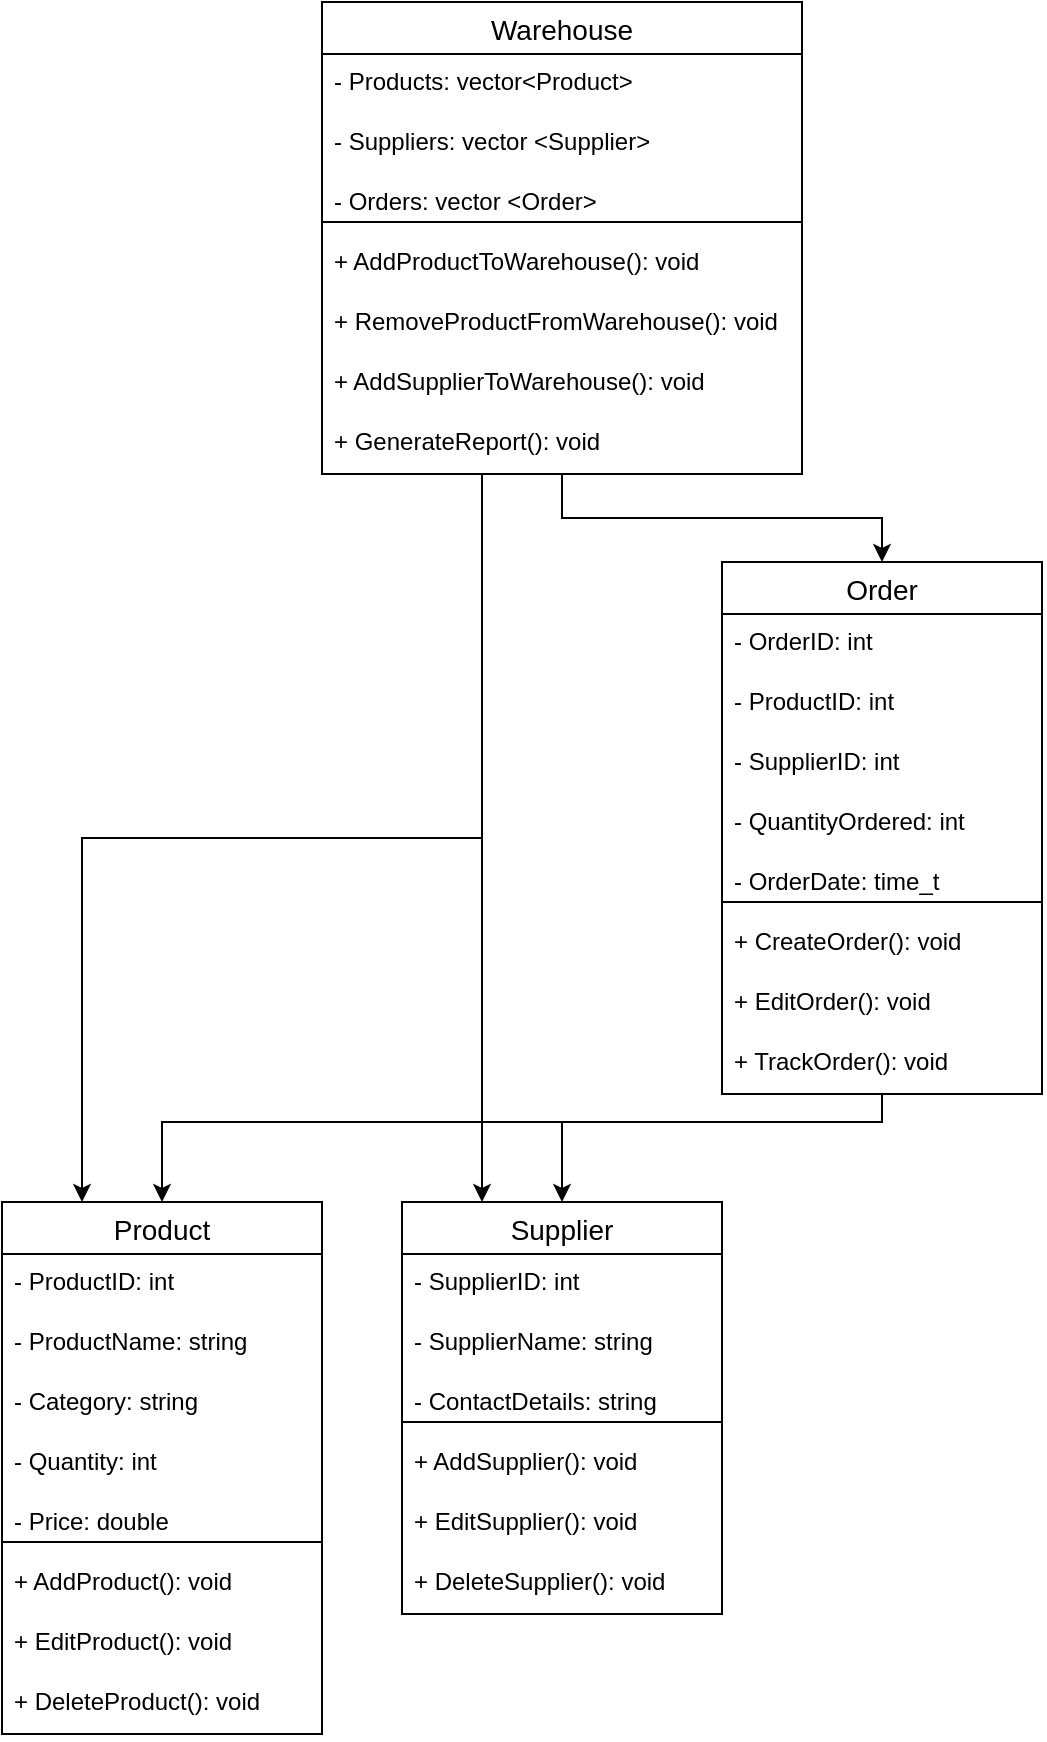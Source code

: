 <mxfile version="20.7.4" type="device"><diagram id="GMoC5B1jw87dx6o0A5ui" name="Страница 1"><mxGraphModel dx="1050" dy="629" grid="1" gridSize="10" guides="1" tooltips="1" connect="1" arrows="1" fold="1" page="1" pageScale="1" pageWidth="827" pageHeight="1169" math="0" shadow="0"><root><mxCell id="0"/><mxCell id="1" parent="0"/><mxCell id="QtZSUYQggMpRotpKtuKT-14" value="Product" style="swimlane;fontStyle=0;childLayout=stackLayout;horizontal=1;startSize=26;horizontalStack=0;resizeParent=1;resizeParentMax=0;resizeLast=0;collapsible=1;marginBottom=0;align=center;fontSize=14;" vertex="1" parent="1"><mxGeometry x="160" y="680" width="160" height="266" as="geometry"/></mxCell><mxCell id="QtZSUYQggMpRotpKtuKT-15" value="- ProductID: int" style="text;strokeColor=none;fillColor=none;spacingLeft=4;spacingRight=4;overflow=hidden;rotatable=0;points=[[0,0.5],[1,0.5]];portConstraint=eastwest;fontSize=12;" vertex="1" parent="QtZSUYQggMpRotpKtuKT-14"><mxGeometry y="26" width="160" height="30" as="geometry"/></mxCell><mxCell id="QtZSUYQggMpRotpKtuKT-16" value="- ProductName: string" style="text;strokeColor=none;fillColor=none;spacingLeft=4;spacingRight=4;overflow=hidden;rotatable=0;points=[[0,0.5],[1,0.5]];portConstraint=eastwest;fontSize=12;" vertex="1" parent="QtZSUYQggMpRotpKtuKT-14"><mxGeometry y="56" width="160" height="30" as="geometry"/></mxCell><mxCell id="QtZSUYQggMpRotpKtuKT-17" value="- Category: string" style="text;strokeColor=none;fillColor=none;spacingLeft=4;spacingRight=4;overflow=hidden;rotatable=0;points=[[0,0.5],[1,0.5]];portConstraint=eastwest;fontSize=12;" vertex="1" parent="QtZSUYQggMpRotpKtuKT-14"><mxGeometry y="86" width="160" height="30" as="geometry"/></mxCell><mxCell id="QtZSUYQggMpRotpKtuKT-30" value="- Quantity: int" style="text;strokeColor=none;fillColor=none;spacingLeft=4;spacingRight=4;overflow=hidden;rotatable=0;points=[[0,0.5],[1,0.5]];portConstraint=eastwest;fontSize=12;" vertex="1" parent="QtZSUYQggMpRotpKtuKT-14"><mxGeometry y="116" width="160" height="30" as="geometry"/></mxCell><mxCell id="QtZSUYQggMpRotpKtuKT-31" value="- Price: double" style="text;strokeColor=none;fillColor=none;spacingLeft=4;spacingRight=4;overflow=hidden;rotatable=0;points=[[0,0.5],[1,0.5]];portConstraint=eastwest;fontSize=12;" vertex="1" parent="QtZSUYQggMpRotpKtuKT-14"><mxGeometry y="146" width="160" height="30" as="geometry"/></mxCell><mxCell id="QtZSUYQggMpRotpKtuKT-44" value="" style="endArrow=none;html=1;rounded=0;" edge="1" parent="QtZSUYQggMpRotpKtuKT-14"><mxGeometry relative="1" as="geometry"><mxPoint y="170" as="sourcePoint"/><mxPoint x="160" y="170" as="targetPoint"/></mxGeometry></mxCell><mxCell id="QtZSUYQggMpRotpKtuKT-32" value="+ AddProduct(): void" style="text;strokeColor=none;fillColor=none;spacingLeft=4;spacingRight=4;overflow=hidden;rotatable=0;points=[[0,0.5],[1,0.5]];portConstraint=eastwest;fontSize=12;" vertex="1" parent="QtZSUYQggMpRotpKtuKT-14"><mxGeometry y="176" width="160" height="30" as="geometry"/></mxCell><mxCell id="QtZSUYQggMpRotpKtuKT-33" value="+ EditProduct(): void" style="text;strokeColor=none;fillColor=none;spacingLeft=4;spacingRight=4;overflow=hidden;rotatable=0;points=[[0,0.5],[1,0.5]];portConstraint=eastwest;fontSize=12;" vertex="1" parent="QtZSUYQggMpRotpKtuKT-14"><mxGeometry y="206" width="160" height="30" as="geometry"/></mxCell><mxCell id="QtZSUYQggMpRotpKtuKT-42" value="+ DeleteProduct(): void" style="text;strokeColor=none;fillColor=none;spacingLeft=4;spacingRight=4;overflow=hidden;rotatable=0;points=[[0,0.5],[1,0.5]];portConstraint=eastwest;fontSize=12;" vertex="1" parent="QtZSUYQggMpRotpKtuKT-14"><mxGeometry y="236" width="160" height="30" as="geometry"/></mxCell><mxCell id="QtZSUYQggMpRotpKtuKT-70" style="edgeStyle=orthogonalEdgeStyle;rounded=0;orthogonalLoop=1;jettySize=auto;html=1;entryX=0.25;entryY=0;entryDx=0;entryDy=0;" edge="1" parent="1" source="QtZSUYQggMpRotpKtuKT-18" target="QtZSUYQggMpRotpKtuKT-26"><mxGeometry relative="1" as="geometry"><Array as="points"><mxPoint x="400" y="410"/><mxPoint x="400" y="410"/></Array></mxGeometry></mxCell><mxCell id="QtZSUYQggMpRotpKtuKT-71" style="edgeStyle=orthogonalEdgeStyle;rounded=0;orthogonalLoop=1;jettySize=auto;html=1;entryX=0.25;entryY=0;entryDx=0;entryDy=0;" edge="1" parent="1" source="QtZSUYQggMpRotpKtuKT-18" target="QtZSUYQggMpRotpKtuKT-14"><mxGeometry relative="1" as="geometry"><Array as="points"><mxPoint x="400" y="498"/><mxPoint x="200" y="498"/></Array></mxGeometry></mxCell><mxCell id="QtZSUYQggMpRotpKtuKT-72" style="edgeStyle=orthogonalEdgeStyle;rounded=0;orthogonalLoop=1;jettySize=auto;html=1;entryX=0.5;entryY=0;entryDx=0;entryDy=0;" edge="1" parent="1" source="QtZSUYQggMpRotpKtuKT-18" target="QtZSUYQggMpRotpKtuKT-22"><mxGeometry relative="1" as="geometry"/></mxCell><mxCell id="QtZSUYQggMpRotpKtuKT-18" value="Warehouse" style="swimlane;fontStyle=0;childLayout=stackLayout;horizontal=1;startSize=26;horizontalStack=0;resizeParent=1;resizeParentMax=0;resizeLast=0;collapsible=1;marginBottom=0;align=center;fontSize=14;" vertex="1" parent="1"><mxGeometry x="320" y="80" width="240" height="236" as="geometry"/></mxCell><mxCell id="QtZSUYQggMpRotpKtuKT-19" value="- Products: vector&lt;Product&gt;" style="text;strokeColor=none;fillColor=none;spacingLeft=4;spacingRight=4;overflow=hidden;rotatable=0;points=[[0,0.5],[1,0.5]];portConstraint=eastwest;fontSize=12;" vertex="1" parent="QtZSUYQggMpRotpKtuKT-18"><mxGeometry y="26" width="240" height="30" as="geometry"/></mxCell><mxCell id="QtZSUYQggMpRotpKtuKT-20" value="- Suppliers: vector &lt;Supplier&gt;" style="text;strokeColor=none;fillColor=none;spacingLeft=4;spacingRight=4;overflow=hidden;rotatable=0;points=[[0,0.5],[1,0.5]];portConstraint=eastwest;fontSize=12;" vertex="1" parent="QtZSUYQggMpRotpKtuKT-18"><mxGeometry y="56" width="240" height="30" as="geometry"/></mxCell><mxCell id="QtZSUYQggMpRotpKtuKT-21" value="- Orders: vector &lt;Order&gt;" style="text;strokeColor=none;fillColor=none;spacingLeft=4;spacingRight=4;overflow=hidden;rotatable=0;points=[[0,0.5],[1,0.5]];portConstraint=eastwest;fontSize=12;" vertex="1" parent="QtZSUYQggMpRotpKtuKT-18"><mxGeometry y="86" width="240" height="30" as="geometry"/></mxCell><mxCell id="QtZSUYQggMpRotpKtuKT-60" value="" style="endArrow=none;html=1;rounded=0;entryX=1;entryY=0.8;entryDx=0;entryDy=0;entryPerimeter=0;" edge="1" parent="QtZSUYQggMpRotpKtuKT-18" target="QtZSUYQggMpRotpKtuKT-21"><mxGeometry relative="1" as="geometry"><mxPoint y="110" as="sourcePoint"/><mxPoint x="160" y="110" as="targetPoint"/></mxGeometry></mxCell><mxCell id="QtZSUYQggMpRotpKtuKT-56" value="+ AddProductToWarehouse(): void" style="text;strokeColor=none;fillColor=none;spacingLeft=4;spacingRight=4;overflow=hidden;rotatable=0;points=[[0,0.5],[1,0.5]];portConstraint=eastwest;fontSize=12;" vertex="1" parent="QtZSUYQggMpRotpKtuKT-18"><mxGeometry y="116" width="240" height="30" as="geometry"/></mxCell><mxCell id="QtZSUYQggMpRotpKtuKT-57" value="+ RemoveProductFromWarehouse(): void" style="text;strokeColor=none;fillColor=none;spacingLeft=4;spacingRight=4;overflow=hidden;rotatable=0;points=[[0,0.5],[1,0.5]];portConstraint=eastwest;fontSize=12;" vertex="1" parent="QtZSUYQggMpRotpKtuKT-18"><mxGeometry y="146" width="240" height="30" as="geometry"/></mxCell><mxCell id="QtZSUYQggMpRotpKtuKT-58" value="+ AddSupplierToWarehouse(): void" style="text;strokeColor=none;fillColor=none;spacingLeft=4;spacingRight=4;overflow=hidden;rotatable=0;points=[[0,0.5],[1,0.5]];portConstraint=eastwest;fontSize=12;" vertex="1" parent="QtZSUYQggMpRotpKtuKT-18"><mxGeometry y="176" width="240" height="30" as="geometry"/></mxCell><mxCell id="QtZSUYQggMpRotpKtuKT-59" value="+ GenerateReport(): void" style="text;strokeColor=none;fillColor=none;spacingLeft=4;spacingRight=4;overflow=hidden;rotatable=0;points=[[0,0.5],[1,0.5]];portConstraint=eastwest;fontSize=12;" vertex="1" parent="QtZSUYQggMpRotpKtuKT-18"><mxGeometry y="206" width="240" height="30" as="geometry"/></mxCell><mxCell id="QtZSUYQggMpRotpKtuKT-67" style="edgeStyle=orthogonalEdgeStyle;rounded=0;orthogonalLoop=1;jettySize=auto;html=1;entryX=0.5;entryY=0;entryDx=0;entryDy=0;" edge="1" parent="1" source="QtZSUYQggMpRotpKtuKT-22" target="QtZSUYQggMpRotpKtuKT-26"><mxGeometry relative="1" as="geometry"><Array as="points"><mxPoint x="600" y="640"/><mxPoint x="440" y="640"/></Array></mxGeometry></mxCell><mxCell id="QtZSUYQggMpRotpKtuKT-68" style="edgeStyle=orthogonalEdgeStyle;rounded=0;orthogonalLoop=1;jettySize=auto;html=1;entryX=0.5;entryY=0;entryDx=0;entryDy=0;" edge="1" parent="1" source="QtZSUYQggMpRotpKtuKT-22" target="QtZSUYQggMpRotpKtuKT-14"><mxGeometry relative="1" as="geometry"><Array as="points"><mxPoint x="600" y="640"/><mxPoint x="240" y="640"/></Array></mxGeometry></mxCell><mxCell id="QtZSUYQggMpRotpKtuKT-22" value="Order" style="swimlane;fontStyle=0;childLayout=stackLayout;horizontal=1;startSize=26;horizontalStack=0;resizeParent=1;resizeParentMax=0;resizeLast=0;collapsible=1;marginBottom=0;align=center;fontSize=14;" vertex="1" parent="1"><mxGeometry x="520" y="360" width="160" height="266" as="geometry"/></mxCell><mxCell id="QtZSUYQggMpRotpKtuKT-23" value="- OrderID: int" style="text;strokeColor=none;fillColor=none;spacingLeft=4;spacingRight=4;overflow=hidden;rotatable=0;points=[[0,0.5],[1,0.5]];portConstraint=eastwest;fontSize=12;" vertex="1" parent="QtZSUYQggMpRotpKtuKT-22"><mxGeometry y="26" width="160" height="30" as="geometry"/></mxCell><mxCell id="QtZSUYQggMpRotpKtuKT-24" value="- ProductID: int" style="text;strokeColor=none;fillColor=none;spacingLeft=4;spacingRight=4;overflow=hidden;rotatable=0;points=[[0,0.5],[1,0.5]];portConstraint=eastwest;fontSize=12;" vertex="1" parent="QtZSUYQggMpRotpKtuKT-22"><mxGeometry y="56" width="160" height="30" as="geometry"/></mxCell><mxCell id="QtZSUYQggMpRotpKtuKT-25" value="- SupplierID: int" style="text;strokeColor=none;fillColor=none;spacingLeft=4;spacingRight=4;overflow=hidden;rotatable=0;points=[[0,0.5],[1,0.5]];portConstraint=eastwest;fontSize=12;" vertex="1" parent="QtZSUYQggMpRotpKtuKT-22"><mxGeometry y="86" width="160" height="30" as="geometry"/></mxCell><mxCell id="QtZSUYQggMpRotpKtuKT-50" value="- QuantityOrdered: int" style="text;strokeColor=none;fillColor=none;spacingLeft=4;spacingRight=4;overflow=hidden;rotatable=0;points=[[0,0.5],[1,0.5]];portConstraint=eastwest;fontSize=12;" vertex="1" parent="QtZSUYQggMpRotpKtuKT-22"><mxGeometry y="116" width="160" height="30" as="geometry"/></mxCell><mxCell id="QtZSUYQggMpRotpKtuKT-51" value="- OrderDate: time_t" style="text;strokeColor=none;fillColor=none;spacingLeft=4;spacingRight=4;overflow=hidden;rotatable=0;points=[[0,0.5],[1,0.5]];portConstraint=eastwest;fontSize=12;" vertex="1" parent="QtZSUYQggMpRotpKtuKT-22"><mxGeometry y="146" width="160" height="30" as="geometry"/></mxCell><mxCell id="QtZSUYQggMpRotpKtuKT-55" value="" style="endArrow=none;html=1;rounded=0;" edge="1" parent="QtZSUYQggMpRotpKtuKT-22"><mxGeometry relative="1" as="geometry"><mxPoint y="170" as="sourcePoint"/><mxPoint x="160" y="170" as="targetPoint"/></mxGeometry></mxCell><mxCell id="QtZSUYQggMpRotpKtuKT-52" value="+ CreateOrder(): void" style="text;strokeColor=none;fillColor=none;spacingLeft=4;spacingRight=4;overflow=hidden;rotatable=0;points=[[0,0.5],[1,0.5]];portConstraint=eastwest;fontSize=12;" vertex="1" parent="QtZSUYQggMpRotpKtuKT-22"><mxGeometry y="176" width="160" height="30" as="geometry"/></mxCell><mxCell id="QtZSUYQggMpRotpKtuKT-53" value="+ EditOrder(): void" style="text;strokeColor=none;fillColor=none;spacingLeft=4;spacingRight=4;overflow=hidden;rotatable=0;points=[[0,0.5],[1,0.5]];portConstraint=eastwest;fontSize=12;" vertex="1" parent="QtZSUYQggMpRotpKtuKT-22"><mxGeometry y="206" width="160" height="30" as="geometry"/></mxCell><mxCell id="QtZSUYQggMpRotpKtuKT-54" value="+ TrackOrder(): void" style="text;strokeColor=none;fillColor=none;spacingLeft=4;spacingRight=4;overflow=hidden;rotatable=0;points=[[0,0.5],[1,0.5]];portConstraint=eastwest;fontSize=12;" vertex="1" parent="QtZSUYQggMpRotpKtuKT-22"><mxGeometry y="236" width="160" height="30" as="geometry"/></mxCell><mxCell id="QtZSUYQggMpRotpKtuKT-26" value="Supplier" style="swimlane;fontStyle=0;childLayout=stackLayout;horizontal=1;startSize=26;horizontalStack=0;resizeParent=1;resizeParentMax=0;resizeLast=0;collapsible=1;marginBottom=0;align=center;fontSize=14;" vertex="1" parent="1"><mxGeometry x="360" y="680" width="160" height="206" as="geometry"/></mxCell><mxCell id="QtZSUYQggMpRotpKtuKT-27" value="- SupplierID: int" style="text;strokeColor=none;fillColor=none;spacingLeft=4;spacingRight=4;overflow=hidden;rotatable=0;points=[[0,0.5],[1,0.5]];portConstraint=eastwest;fontSize=12;" vertex="1" parent="QtZSUYQggMpRotpKtuKT-26"><mxGeometry y="26" width="160" height="30" as="geometry"/></mxCell><mxCell id="QtZSUYQggMpRotpKtuKT-28" value="- SupplierName: string" style="text;strokeColor=none;fillColor=none;spacingLeft=4;spacingRight=4;overflow=hidden;rotatable=0;points=[[0,0.5],[1,0.5]];portConstraint=eastwest;fontSize=12;" vertex="1" parent="QtZSUYQggMpRotpKtuKT-26"><mxGeometry y="56" width="160" height="30" as="geometry"/></mxCell><mxCell id="QtZSUYQggMpRotpKtuKT-29" value="- ContactDetails: string" style="text;strokeColor=none;fillColor=none;spacingLeft=4;spacingRight=4;overflow=hidden;rotatable=0;points=[[0,0.5],[1,0.5]];portConstraint=eastwest;fontSize=12;" vertex="1" parent="QtZSUYQggMpRotpKtuKT-26"><mxGeometry y="86" width="160" height="30" as="geometry"/></mxCell><mxCell id="QtZSUYQggMpRotpKtuKT-49" value="" style="endArrow=none;html=1;rounded=0;" edge="1" parent="QtZSUYQggMpRotpKtuKT-26"><mxGeometry relative="1" as="geometry"><mxPoint y="110" as="sourcePoint"/><mxPoint x="160" y="110" as="targetPoint"/></mxGeometry></mxCell><mxCell id="QtZSUYQggMpRotpKtuKT-45" value="+ AddSupplier(): void" style="text;strokeColor=none;fillColor=none;spacingLeft=4;spacingRight=4;overflow=hidden;rotatable=0;points=[[0,0.5],[1,0.5]];portConstraint=eastwest;fontSize=12;" vertex="1" parent="QtZSUYQggMpRotpKtuKT-26"><mxGeometry y="116" width="160" height="30" as="geometry"/></mxCell><mxCell id="QtZSUYQggMpRotpKtuKT-46" value="+ EditSupplier(): void" style="text;strokeColor=none;fillColor=none;spacingLeft=4;spacingRight=4;overflow=hidden;rotatable=0;points=[[0,0.5],[1,0.5]];portConstraint=eastwest;fontSize=12;" vertex="1" parent="QtZSUYQggMpRotpKtuKT-26"><mxGeometry y="146" width="160" height="30" as="geometry"/></mxCell><mxCell id="QtZSUYQggMpRotpKtuKT-48" value="+ DeleteSupplier(): void" style="text;strokeColor=none;fillColor=none;spacingLeft=4;spacingRight=4;overflow=hidden;rotatable=0;points=[[0,0.5],[1,0.5]];portConstraint=eastwest;fontSize=12;" vertex="1" parent="QtZSUYQggMpRotpKtuKT-26"><mxGeometry y="176" width="160" height="30" as="geometry"/></mxCell></root></mxGraphModel></diagram></mxfile>